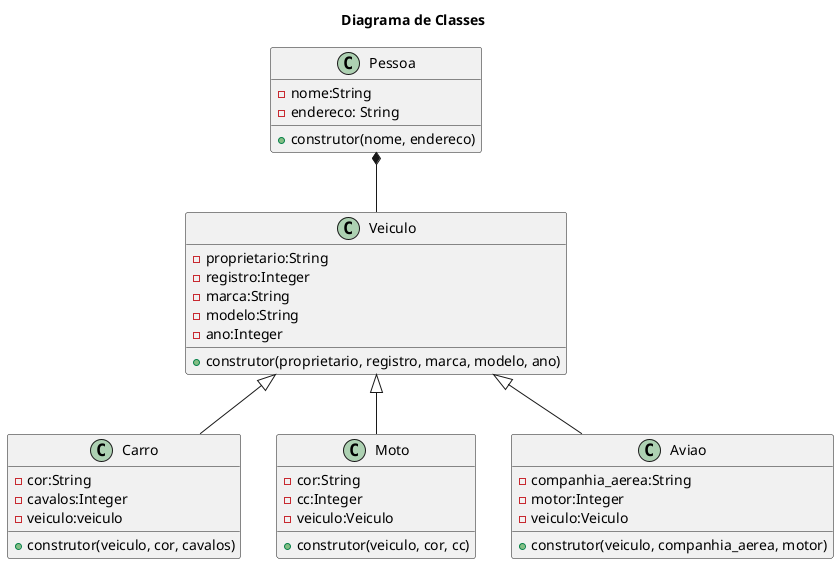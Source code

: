 @startuml carros

title Diagrama de Classes

class Veiculo{
    - proprietario:String 
    - registro:Integer
    - marca:String
    - modelo:String
    - ano:Integer
    
    + construtor(proprietario, registro, marca, modelo, ano)
}

class Carro{
    - cor:String
    - cavalos:Integer
    - veiculo:veiculo
    
    + construtor(veiculo, cor, cavalos)
}

class Moto{
    - cor:String
    - cc:Integer
    - veiculo:Veiculo
    
    + construtor(veiculo, cor, cc)
}

class Aviao{
    - companhia_aerea:String
    - motor:Integer
    - veiculo:Veiculo

    + construtor(veiculo, companhia_aerea, motor)
}

class Pessoa{
    - nome:String 
    - endereco: String
    + construtor(nome, endereco)
}

Veiculo <|-- Carro
Veiculo <|-- Moto
Veiculo <|-- Aviao
Pessoa *-- Veiculo
@enduml